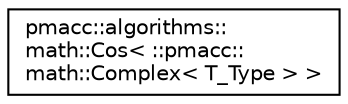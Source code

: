 digraph "Graphical Class Hierarchy"
{
 // LATEX_PDF_SIZE
  edge [fontname="Helvetica",fontsize="10",labelfontname="Helvetica",labelfontsize="10"];
  node [fontname="Helvetica",fontsize="10",shape=record];
  rankdir="LR";
  Node0 [label="pmacc::algorithms::\lmath::Cos\< ::pmacc::\lmath::Complex\< T_Type \> \>",height=0.2,width=0.4,color="black", fillcolor="white", style="filled",URL="$structpmacc_1_1algorithms_1_1math_1_1_cos_3_01_1_1pmacc_1_1math_1_1_complex_3_01_t___type_01_4_01_4.html",tooltip=" "];
}

